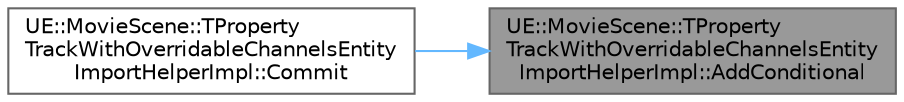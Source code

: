 digraph "UE::MovieScene::TPropertyTrackWithOverridableChannelsEntityImportHelperImpl::AddConditional"
{
 // INTERACTIVE_SVG=YES
 // LATEX_PDF_SIZE
  bgcolor="transparent";
  edge [fontname=Helvetica,fontsize=10,labelfontname=Helvetica,labelfontsize=10];
  node [fontname=Helvetica,fontsize=10,shape=box,height=0.2,width=0.4];
  rankdir="RL";
  Node1 [id="Node000001",label="UE::MovieScene::TProperty\lTrackWithOverridableChannelsEntity\lImportHelperImpl::AddConditional",height=0.2,width=0.4,color="gray40", fillcolor="grey60", style="filled", fontcolor="black",tooltip=" "];
  Node1 -> Node2 [id="edge1_Node000001_Node000002",dir="back",color="steelblue1",style="solid",tooltip=" "];
  Node2 [id="Node000002",label="UE::MovieScene::TProperty\lTrackWithOverridableChannelsEntity\lImportHelperImpl::Commit",height=0.2,width=0.4,color="grey40", fillcolor="white", style="filled",URL="$d9/daa/structUE_1_1MovieScene_1_1TPropertyTrackWithOverridableChannelsEntityImportHelperImpl.html#a7497ac6885c9741ba2b2efb5447aee32",tooltip=" "];
}

